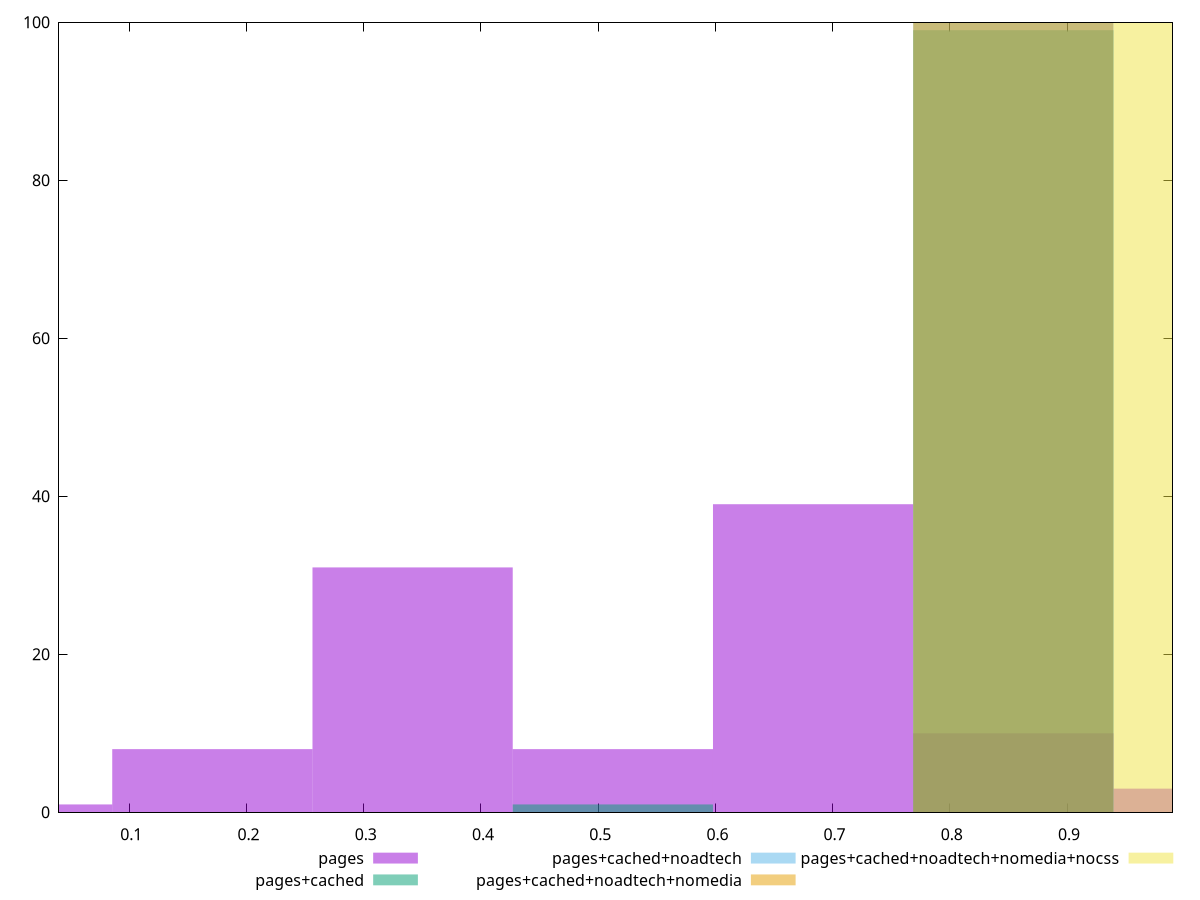 reset

$pages <<EOF
0.683374109776479 39
0.3416870548882395 31
0.5125305823323593 8
0.17084352744411976 8
0.8542176372205988 10
0 1
1.0250611646647185 3
EOF

$pagesCached <<EOF
0.5125305823323593 1
0.8542176372205988 99
EOF

$pagesCachedNoadtech <<EOF
0.8542176372205988 100
EOF

$pagesCachedNoadtechNomedia <<EOF
0.8542176372205988 100
EOF

$pagesCachedNoadtechNomediaNocss <<EOF
1.0250611646647185 100
EOF

set key outside below
set boxwidth 0.17084352744411976
set xrange [0.04:0.99]
set yrange [0:100]
set trange [0:100]
set style fill transparent solid 0.5 noborder
set terminal svg size 640, 530 enhanced background rgb 'white'
set output "report_00009_2021-02-08T22-37-41.559Z/first-contentful-paint/comparison/histogram/all_score.svg"

plot $pages title "pages" with boxes, \
     $pagesCached title "pages+cached" with boxes, \
     $pagesCachedNoadtech title "pages+cached+noadtech" with boxes, \
     $pagesCachedNoadtechNomedia title "pages+cached+noadtech+nomedia" with boxes, \
     $pagesCachedNoadtechNomediaNocss title "pages+cached+noadtech+nomedia+nocss" with boxes

reset
